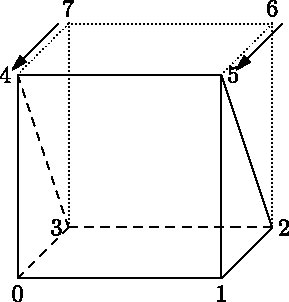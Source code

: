 import three;

settings.render = 0;
settings.prc = false;
settings.gsOptions="-r144x144";
size(5.5cm);
currentprojection=obliqueZ();

Z /= 2;

triple[] corners = {
  Z,   X+Z,   X,   O,
  Y+Z, X+Y+Z, X+Y, Y
};
pair[] corner_pos = {
  S, S, E, W,
  W, E, N, N
};

path3[] edges = {
  corners[0]--corners[1],
  corners[3]--corners[2],
  corners[7]--corners[6],
  corners[4]--corners[5],
  corners[0]--corners[3],
  corners[1]--corners[2],
  corners[5]--corners[6],
  corners[4]--corners[7],
  corners[0]--corners[4],
  corners[1]--corners[5],
  corners[2]--corners[6],
  corners[3]--corners[7],
  corners[2]--corners[5],
  corners[3]--corners[4],
};

draw(edges[1]^^edges[4]^^edges[13], dashed);
draw(edges[2]^^edges[6]^^edges[7]^^edges[10]^^edges[11], dotted);
draw(edges[0]^^edges[3]^^edges[5]^^edges[8]^^
     edges[9]^^edges[12]);

for(int i=0; i<corners.length; ++i)
{
  label(format("$%d$", i), corners[i], corner_pos[i]);
}

real s = 0.9;
draw(shift(0.05X)*scale(1,1,s)*edges[6], BeginArrow3);
draw(shift(-0.05X)*scale(1,1,s)*edges[7], BeginArrow3);
